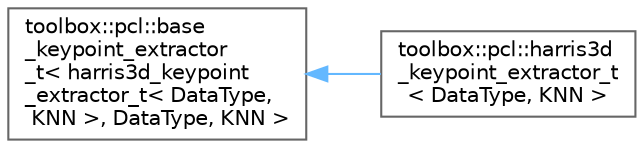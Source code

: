 digraph "Graphical Class Hierarchy"
{
 // LATEX_PDF_SIZE
  bgcolor="transparent";
  edge [fontname=Helvetica,fontsize=10,labelfontname=Helvetica,labelfontsize=10];
  node [fontname=Helvetica,fontsize=10,shape=box,height=0.2,width=0.4];
  rankdir="LR";
  Node0 [id="Node000000",label="toolbox::pcl::base\l_keypoint_extractor\l_t\< harris3d_keypoint\l_extractor_t\< DataType,\l KNN \>, DataType, KNN \>",height=0.2,width=0.4,color="grey40", fillcolor="white", style="filled",URL="$classtoolbox_1_1pcl_1_1base__keypoint__extractor__t.html",tooltip=" "];
  Node0 -> Node1 [id="edge83_Node000000_Node000001",dir="back",color="steelblue1",style="solid",tooltip=" "];
  Node1 [id="Node000001",label="toolbox::pcl::harris3d\l_keypoint_extractor_t\l\< DataType, KNN \>",height=0.2,width=0.4,color="grey40", fillcolor="white", style="filled",URL="$classtoolbox_1_1pcl_1_1harris3d__keypoint__extractor__t.html",tooltip="Harris 3D 关键点提取器 / Harris 3D keypoint extractor."];
}
